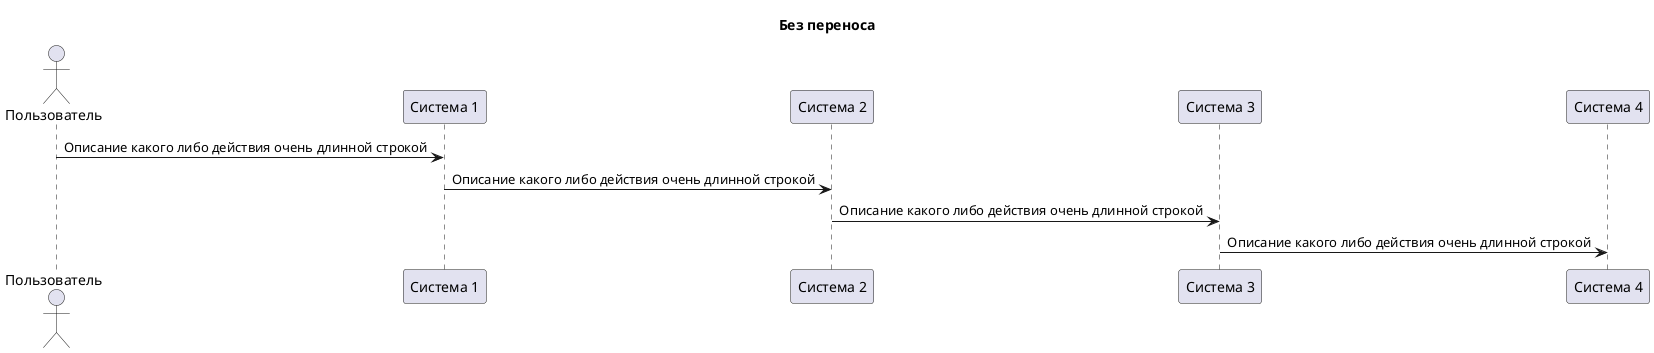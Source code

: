 @startuml Широкая диаграмма

title Без переноса

'__ АКТОРЫ __
actor "Пользователь" as User
participant "Система 1" as System_1
participant "Система 2" as System_2
participant "Система 3" as System_3
participant "Система 4" as System_4

'__ ВЗАИМОДЕЙСТВИЕ __
User -> System_1: Описание какого либо действия очень длинной строкой
System_1 -> System_2: Описание какого либо действия очень длинной строкой
System_2 -> System_3: Описание какого либо действия очень длинной строкой
System_3 -> System_4: Описание какого либо действия очень длинной строкой

@enduml